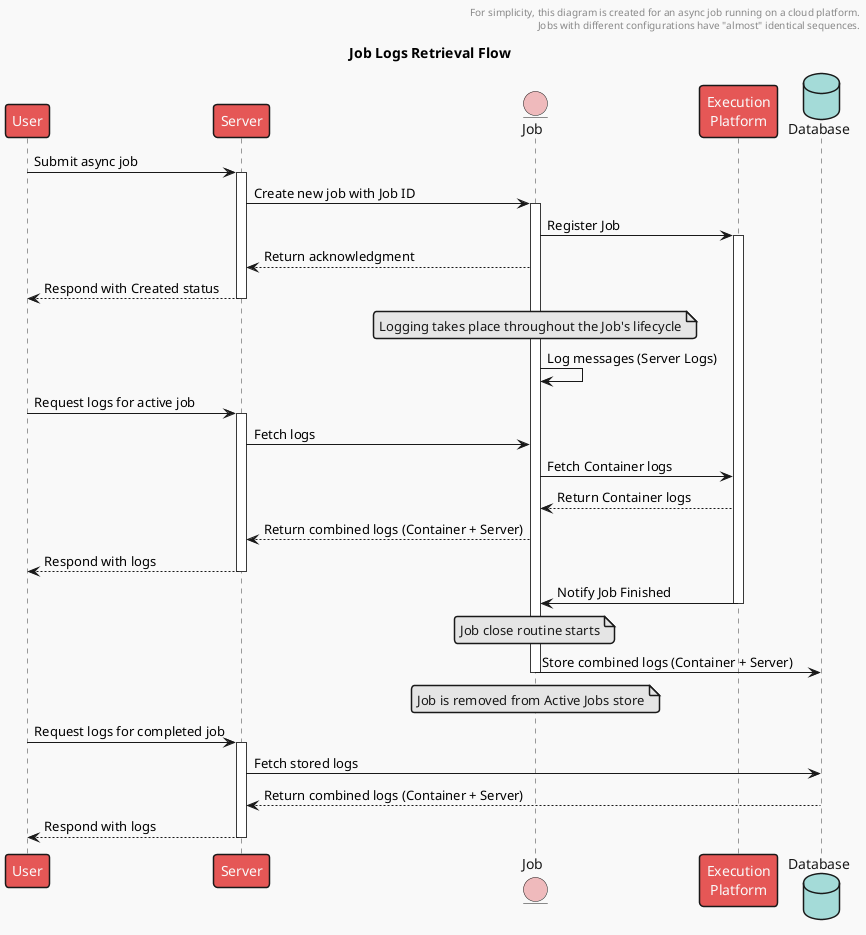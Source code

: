 @startuml logging
!theme mars

title Job Logs Retrieval Flow
header
    For simplicity, this diagram is created for an async job running on a cloud platform.
    Jobs with different configurations have "almost" identical sequences.
end header

participant User
participant Server
entity Job
participant "Execution\nPlatform"
database Database

User -> Server: Submit async job
activate Server

Server -> Job: Create new job with Job ID
activate Job
Job -> "Execution\nPlatform": Register Job
activate "Execution\nPlatform"

Job --> Server: Return acknowledgment
Server --> User: Respond with Created status
deactivate Server

note over Job: Logging takes place throughout the Job's lifecycle
Job -> Job: Log messages (Server Logs)

User -> Server: Request logs for active job
activate Server
Server -> Job: Fetch logs
Job -> "Execution\nPlatform": Fetch Container logs
"Execution\nPlatform" --> Job: Return Container logs
Job --> Server: Return combined logs (Container + Server)
Server --> User: Respond with logs
deactivate Server

"Execution\nPlatform" -> Job: Notify Job Finished
deactivate "Execution\nPlatform"
note over Job: Job close routine starts
Job -> Database: Store combined logs (Container + Server)


note over Job: Job is removed from Active Jobs store
deactivate Job

User -> Server: Request logs for completed job
activate Server
Server -> Database: Fetch stored logs
Database --> Server: Return combined logs (Container + Server)
Server --> User: Respond with logs
deactivate Server

@enduml
